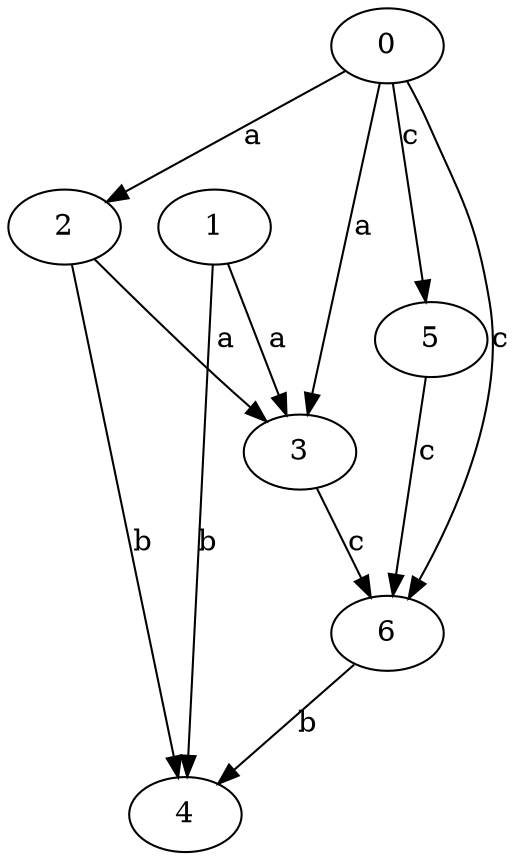 strict digraph  {
1;
2;
3;
4;
5;
0;
6;
1 -> 3  [label=a];
1 -> 4  [label=b];
2 -> 3  [label=a];
2 -> 4  [label=b];
3 -> 6  [label=c];
5 -> 6  [label=c];
0 -> 2  [label=a];
0 -> 3  [label=a];
0 -> 5  [label=c];
0 -> 6  [label=c];
6 -> 4  [label=b];
}
